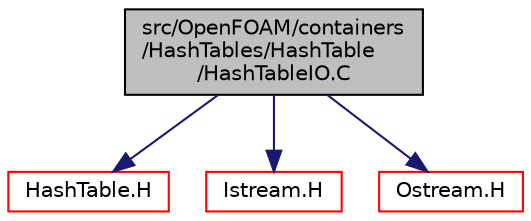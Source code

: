 digraph "src/OpenFOAM/containers/HashTables/HashTable/HashTableIO.C"
{
  bgcolor="transparent";
  edge [fontname="Helvetica",fontsize="10",labelfontname="Helvetica",labelfontsize="10"];
  node [fontname="Helvetica",fontsize="10",shape=record];
  Node1 [label="src/OpenFOAM/containers\l/HashTables/HashTable\l/HashTableIO.C",height=0.2,width=0.4,color="black", fillcolor="grey75", style="filled", fontcolor="black"];
  Node1 -> Node2 [color="midnightblue",fontsize="10",style="solid",fontname="Helvetica"];
  Node2 [label="HashTable.H",height=0.2,width=0.4,color="red",URL="$a07604.html"];
  Node1 -> Node3 [color="midnightblue",fontsize="10",style="solid",fontname="Helvetica"];
  Node3 [label="Istream.H",height=0.2,width=0.4,color="red",URL="$a07810.html"];
  Node1 -> Node4 [color="midnightblue",fontsize="10",style="solid",fontname="Helvetica"];
  Node4 [label="Ostream.H",height=0.2,width=0.4,color="red",URL="$a07812.html"];
}
